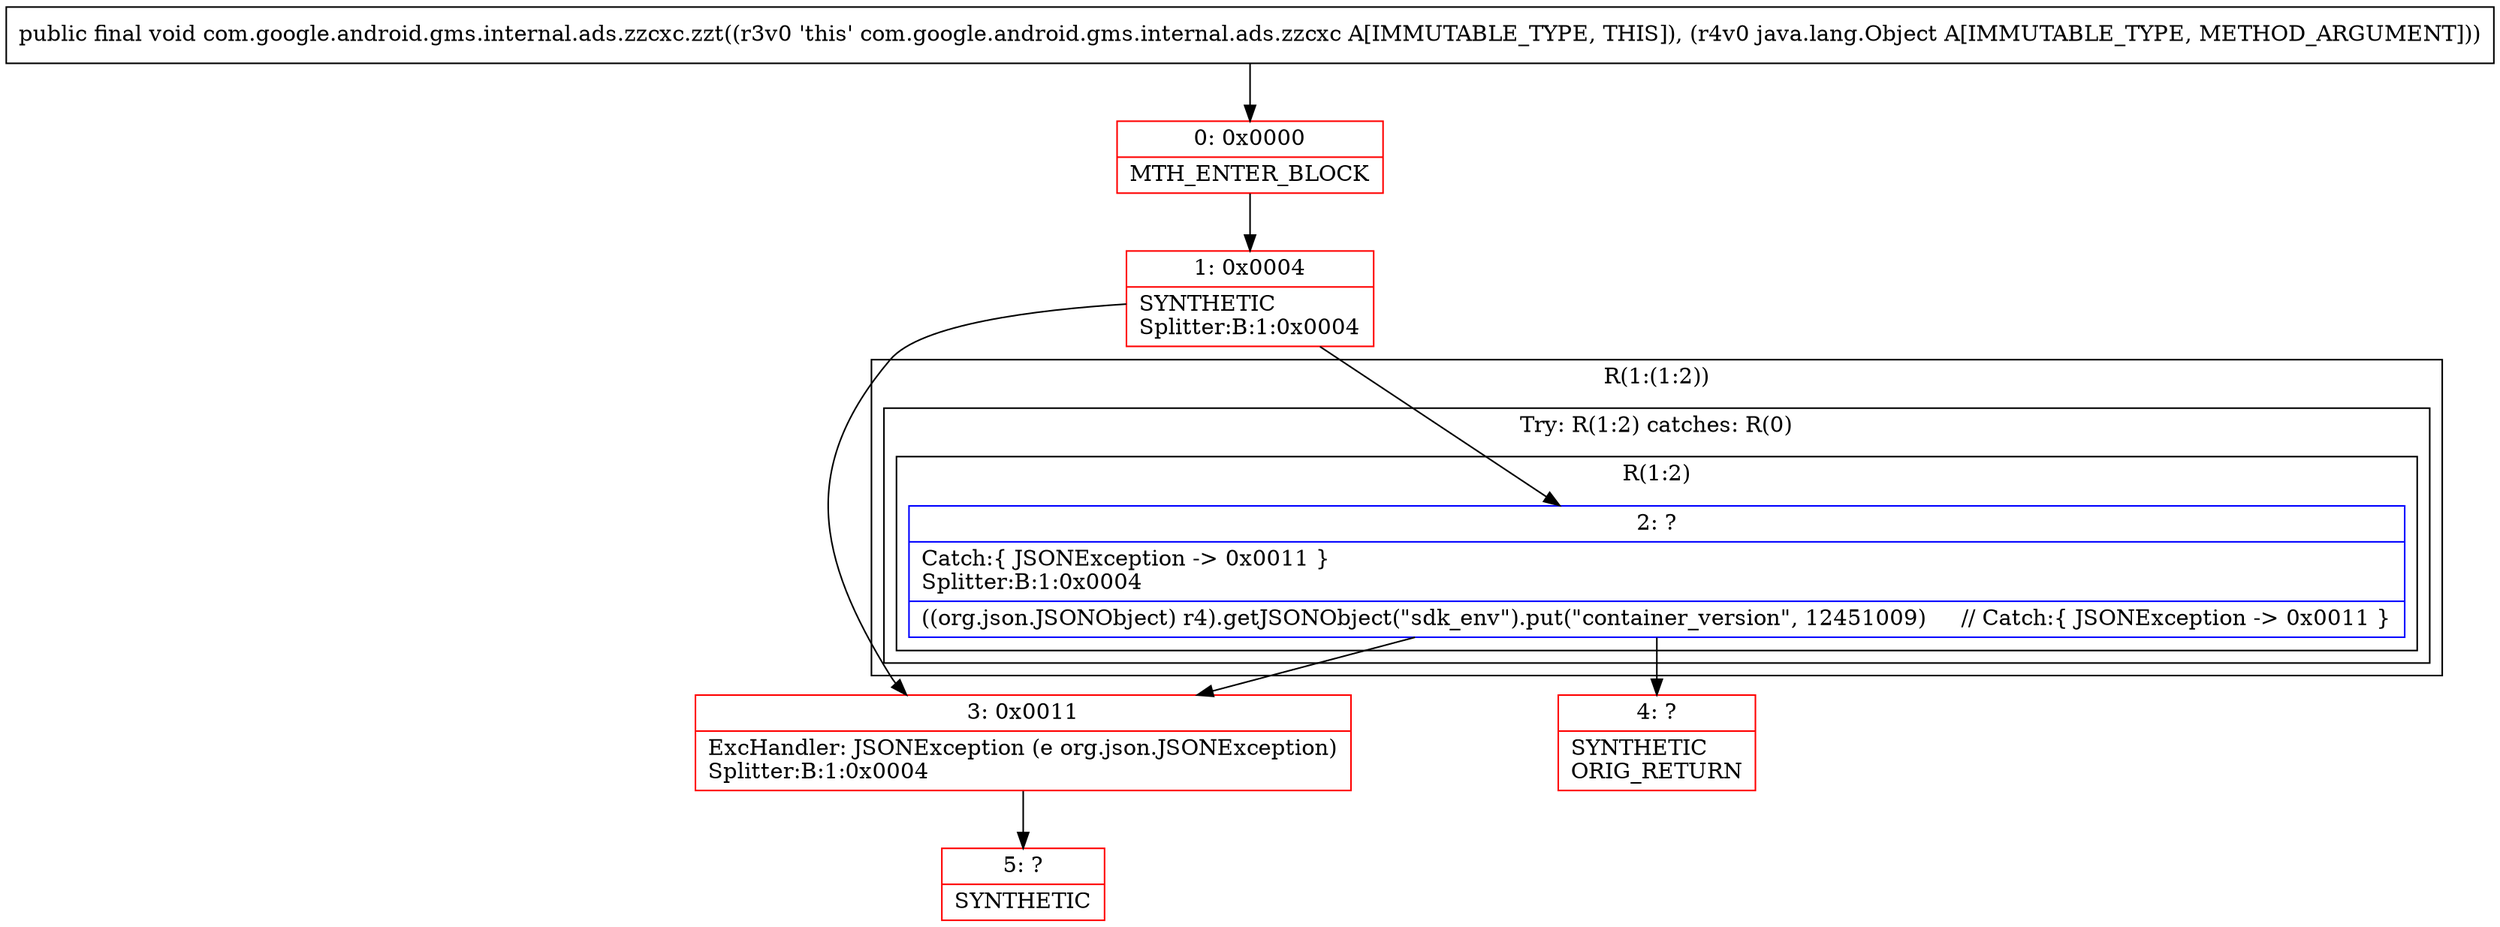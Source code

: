 digraph "CFG forcom.google.android.gms.internal.ads.zzcxc.zzt(Ljava\/lang\/Object;)V" {
subgraph cluster_Region_4594233 {
label = "R(1:(1:2))";
node [shape=record,color=blue];
subgraph cluster_TryCatchRegion_526754241 {
label = "Try: R(1:2) catches: R(0)";
node [shape=record,color=blue];
subgraph cluster_Region_1224825966 {
label = "R(1:2)";
node [shape=record,color=blue];
Node_2 [shape=record,label="{2\:\ ?|Catch:\{ JSONException \-\> 0x0011 \}\lSplitter:B:1:0x0004\l|((org.json.JSONObject) r4).getJSONObject(\"sdk_env\").put(\"container_version\", 12451009)     \/\/ Catch:\{ JSONException \-\> 0x0011 \}\l}"];
}
subgraph cluster_Region_1010442548 {
label = "R(0) | ExcHandler: JSONException (e org.json.JSONException)\l";
node [shape=record,color=blue];
}
}
}
subgraph cluster_Region_1010442548 {
label = "R(0) | ExcHandler: JSONException (e org.json.JSONException)\l";
node [shape=record,color=blue];
}
Node_0 [shape=record,color=red,label="{0\:\ 0x0000|MTH_ENTER_BLOCK\l}"];
Node_1 [shape=record,color=red,label="{1\:\ 0x0004|SYNTHETIC\lSplitter:B:1:0x0004\l}"];
Node_3 [shape=record,color=red,label="{3\:\ 0x0011|ExcHandler: JSONException (e org.json.JSONException)\lSplitter:B:1:0x0004\l}"];
Node_4 [shape=record,color=red,label="{4\:\ ?|SYNTHETIC\lORIG_RETURN\l}"];
Node_5 [shape=record,color=red,label="{5\:\ ?|SYNTHETIC\l}"];
MethodNode[shape=record,label="{public final void com.google.android.gms.internal.ads.zzcxc.zzt((r3v0 'this' com.google.android.gms.internal.ads.zzcxc A[IMMUTABLE_TYPE, THIS]), (r4v0 java.lang.Object A[IMMUTABLE_TYPE, METHOD_ARGUMENT])) }"];
MethodNode -> Node_0;
Node_2 -> Node_3;
Node_2 -> Node_4;
Node_0 -> Node_1;
Node_1 -> Node_2;
Node_1 -> Node_3;
Node_3 -> Node_5;
}

